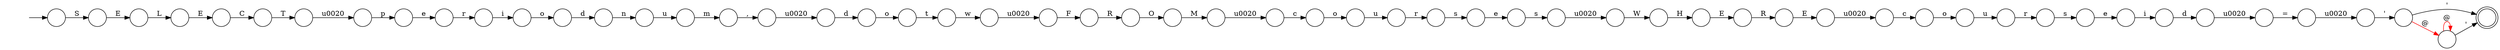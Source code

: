 digraph Automaton {
  rankdir = LR;
  0 [shape=circle,label=""];
  0 -> 34 [label="s"]
  1 [shape=circle,label=""];
  1 -> 19 [label="H"]
  2 [shape=circle,label=""];
  2 -> 51 [label="'"]
  3 [shape=circle,label=""];
  3 -> 13 [label="E"]
  4 [shape=circle,label=""];
  4 -> 8 [label="O"]
  5 [shape=circle,label=""];
  5 -> 25 [label="t"]
  6 [shape=circle,label=""];
  6 -> 37 [label="F"]
  7 [shape=circle,label=""];
  7 -> 6 [label="\u0020"]
  8 [shape=circle,label=""];
  8 -> 22 [label="M"]
  9 [shape=doublecircle,label=""];
  10 [shape=circle,label=""];
  10 -> 32 [label="r"]
  11 [shape=circle,label=""];
  11 -> 48 [label="i"]
  12 [shape=circle,label=""];
  12 -> 21 [label="E"]
  13 [shape=circle,label=""];
  13 -> 33 [label="C"]
  14 [shape=circle,label=""];
  14 -> 54 [label="c"]
  15 [shape=circle,label=""];
  15 -> 30 [label="s"]
  16 [shape=circle,label=""];
  16 -> 18 [label="d"]
  17 [shape=circle,label=""];
  17 -> 1 [label="W"]
  18 [shape=circle,label=""];
  18 -> 5 [label="o"]
  19 [shape=circle,label=""];
  19 -> 55 [label="E"]
  20 [shape=circle,label=""];
  20 -> 2 [label="\u0020"]
  21 [shape=circle,label=""];
  21 -> 3 [label="L"]
  22 [shape=circle,label=""];
  22 -> 36 [label="\u0020"]
  23 [shape=circle,label=""];
  23 -> 10 [label="e"]
  24 [shape=circle,label=""];
  24 -> 28 [label="u"]
  25 [shape=circle,label=""];
  25 -> 7 [label="w"]
  26 [shape=circle,label=""];
  26 -> 39 [label="s"]
  27 [shape=circle,label=""];
  27 -> 16 [label="\u0020"]
  28 [shape=circle,label=""];
  28 -> 26 [label="r"]
  29 [shape=circle,label=""];
  29 -> 35 [label="\u0020"]
  30 [shape=circle,label=""];
  30 -> 17 [label="\u0020"]
  31 [shape=circle,label=""];
  31 -> 27 [label=","]
  32 [shape=circle,label=""];
  32 -> 45 [label="i"]
  33 [shape=circle,label=""];
  33 -> 49 [label="T"]
  34 [shape=circle,label=""];
  34 -> 11 [label="e"]
  35 [shape=circle,label=""];
  35 -> 20 [label="="]
  36 [shape=circle,label=""];
  36 -> 40 [label="c"]
  37 [shape=circle,label=""];
  37 -> 4 [label="R"]
  38 [shape=circle,label=""];
  38 -> 56 [label="u"]
  39 [shape=circle,label=""];
  39 -> 15 [label="e"]
  40 [shape=circle,label=""];
  40 -> 24 [label="o"]
  41 [shape=circle,label=""];
  41 -> 47 [label="E"]
  42 [shape=circle,label=""];
  42 -> 43 [label="u"]
  43 [shape=circle,label=""];
  43 -> 31 [label="m"]
  44 [shape=circle,label=""];
  initial [shape=plaintext,label=""];
  initial -> 44
  44 -> 12 [label="S"]
  45 [shape=circle,label=""];
  45 -> 53 [label="o"]
  46 [shape=circle,label=""];
  46 -> 42 [label="n"]
  47 [shape=circle,label=""];
  47 -> 14 [label="\u0020"]
  48 [shape=circle,label=""];
  48 -> 29 [label="d"]
  49 [shape=circle,label=""];
  49 -> 52 [label="\u0020"]
  50 [shape=circle,label=""];
  50 -> 50 [label="@",color=red]
  50 -> 9 [label="'"]
  51 [shape=circle,label=""];
  51 -> 50 [label="@",color=red]
  51 -> 9 [label="'"]
  52 [shape=circle,label=""];
  52 -> 23 [label="p"]
  53 [shape=circle,label=""];
  53 -> 46 [label="d"]
  54 [shape=circle,label=""];
  54 -> 38 [label="o"]
  55 [shape=circle,label=""];
  55 -> 41 [label="R"]
  56 [shape=circle,label=""];
  56 -> 0 [label="r"]
}

